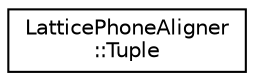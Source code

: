 digraph "Graphical Class Hierarchy"
{
  edge [fontname="Helvetica",fontsize="10",labelfontname="Helvetica",labelfontsize="10"];
  node [fontname="Helvetica",fontsize="10",shape=record];
  rankdir="LR";
  Node0 [label="LatticePhoneAligner\l::Tuple",height=0.2,width=0.4,color="black", fillcolor="white", style="filled",URL="$structkaldi_1_1LatticePhoneAligner_1_1Tuple.html"];
}
